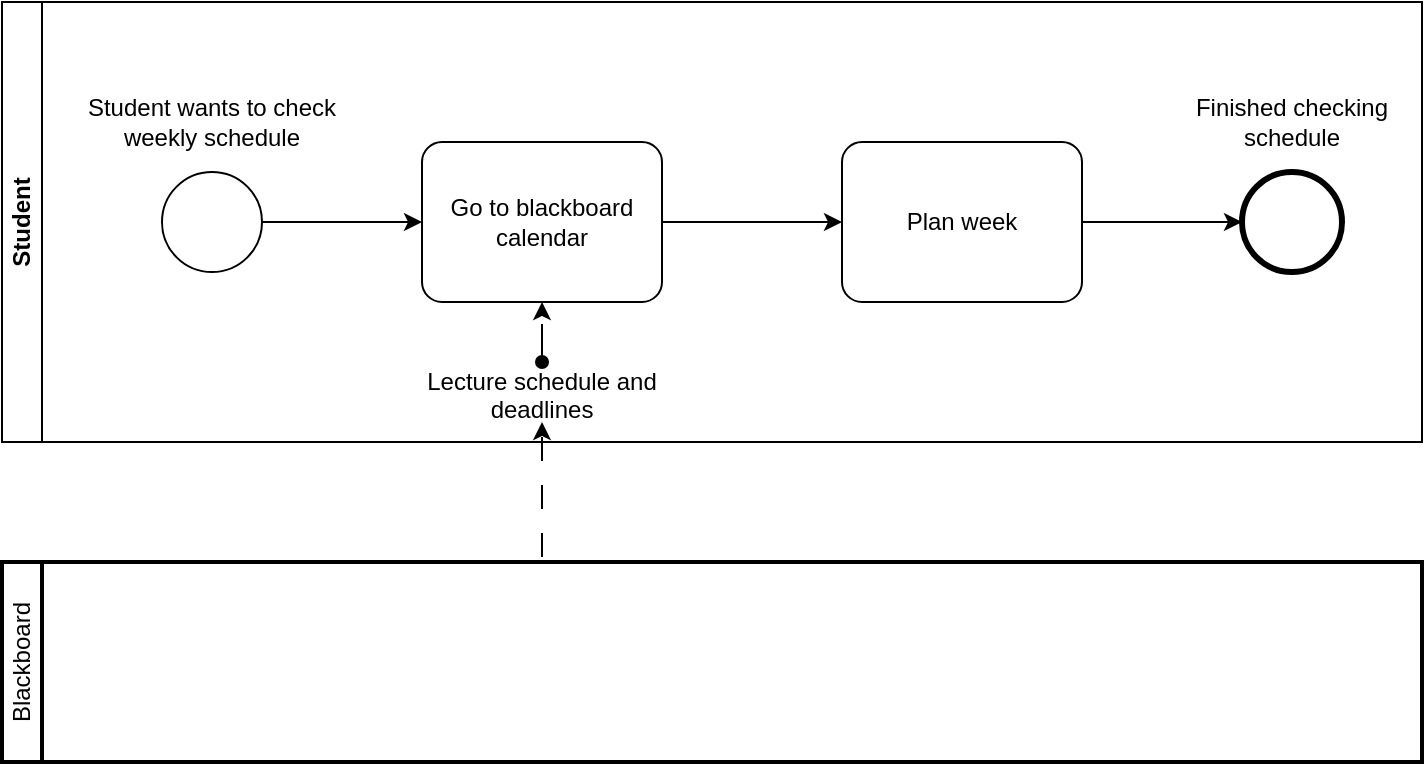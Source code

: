<mxfile version="22.0.8" type="device">
  <diagram name="Page-1" id="DJdL2kcr__wwFXiS8mvN">
    <mxGraphModel dx="1434" dy="790" grid="1" gridSize="10" guides="1" tooltips="1" connect="1" arrows="1" fold="1" page="1" pageScale="1" pageWidth="850" pageHeight="1100" math="0" shadow="0">
      <root>
        <mxCell id="0" />
        <mxCell id="1" parent="0" />
        <mxCell id="Llhk9cpAcjFQnYdJweaO-1" value="Student" style="swimlane;startSize=20;horizontal=0;html=1;whiteSpace=wrap;" parent="1" vertex="1">
          <mxGeometry x="40" y="80" width="710" height="220" as="geometry" />
        </mxCell>
        <mxCell id="Llhk9cpAcjFQnYdJweaO-2" value="" style="points=[[0.145,0.145,0],[0.5,0,0],[0.855,0.145,0],[1,0.5,0],[0.855,0.855,0],[0.5,1,0],[0.145,0.855,0],[0,0.5,0]];shape=mxgraph.bpmn.event;html=1;verticalLabelPosition=bottom;labelBackgroundColor=#ffffff;verticalAlign=top;align=center;perimeter=ellipsePerimeter;outlineConnect=0;aspect=fixed;outline=standard;symbol=general;" parent="Llhk9cpAcjFQnYdJweaO-1" vertex="1">
          <mxGeometry x="80" y="85" width="50" height="50" as="geometry" />
        </mxCell>
        <UserObject label="Student wants to check weekly schedule" placeholders="1" name="Variable" id="Llhk9cpAcjFQnYdJweaO-3">
          <mxCell style="text;html=1;strokeColor=none;fillColor=none;align=center;verticalAlign=middle;whiteSpace=wrap;overflow=hidden;" parent="Llhk9cpAcjFQnYdJweaO-1" vertex="1">
            <mxGeometry x="30" y="40" width="150" height="40" as="geometry" />
          </mxCell>
        </UserObject>
        <mxCell id="Llhk9cpAcjFQnYdJweaO-13" style="edgeStyle=orthogonalEdgeStyle;rounded=0;orthogonalLoop=1;jettySize=auto;html=1;entryX=0.5;entryY=1;entryDx=0;entryDy=0;entryPerimeter=0;dashed=1;dashPattern=12 12;startArrow=oval;startFill=1;" parent="Llhk9cpAcjFQnYdJweaO-1" source="Llhk9cpAcjFQnYdJweaO-14" target="Llhk9cpAcjFQnYdJweaO-4" edge="1">
          <mxGeometry relative="1" as="geometry">
            <mxPoint x="270" y="250" as="targetPoint" />
            <mxPoint x="270" y="280" as="sourcePoint" />
          </mxGeometry>
        </mxCell>
        <mxCell id="Llhk9cpAcjFQnYdJweaO-4" value="Go to blackboard calendar" style="points=[[0.25,0,0],[0.5,0,0],[0.75,0,0],[1,0.25,0],[1,0.5,0],[1,0.75,0],[0.75,1,0],[0.5,1,0],[0.25,1,0],[0,0.75,0],[0,0.5,0],[0,0.25,0]];shape=mxgraph.bpmn.task;whiteSpace=wrap;rectStyle=rounded;size=10;html=1;container=1;expand=0;collapsible=0;taskMarker=abstract;" parent="Llhk9cpAcjFQnYdJweaO-1" vertex="1">
          <mxGeometry x="210" y="70" width="120" height="80" as="geometry" />
        </mxCell>
        <mxCell id="Llhk9cpAcjFQnYdJweaO-5" style="edgeStyle=orthogonalEdgeStyle;rounded=0;orthogonalLoop=1;jettySize=auto;html=1;entryX=0;entryY=0.5;entryDx=0;entryDy=0;entryPerimeter=0;" parent="Llhk9cpAcjFQnYdJweaO-1" source="Llhk9cpAcjFQnYdJweaO-2" target="Llhk9cpAcjFQnYdJweaO-4" edge="1">
          <mxGeometry relative="1" as="geometry" />
        </mxCell>
        <mxCell id="Llhk9cpAcjFQnYdJweaO-9" style="edgeStyle=orthogonalEdgeStyle;rounded=0;orthogonalLoop=1;jettySize=auto;html=1;" parent="Llhk9cpAcjFQnYdJweaO-1" source="Llhk9cpAcjFQnYdJweaO-6" target="Llhk9cpAcjFQnYdJweaO-7" edge="1">
          <mxGeometry relative="1" as="geometry" />
        </mxCell>
        <mxCell id="Llhk9cpAcjFQnYdJweaO-6" value="Plan week" style="points=[[0.25,0,0],[0.5,0,0],[0.75,0,0],[1,0.25,0],[1,0.5,0],[1,0.75,0],[0.75,1,0],[0.5,1,0],[0.25,1,0],[0,0.75,0],[0,0.5,0],[0,0.25,0]];shape=mxgraph.bpmn.task;whiteSpace=wrap;rectStyle=rounded;size=10;html=1;container=1;expand=0;collapsible=0;taskMarker=abstract;" parent="Llhk9cpAcjFQnYdJweaO-1" vertex="1">
          <mxGeometry x="420" y="70" width="120" height="80" as="geometry" />
        </mxCell>
        <mxCell id="Llhk9cpAcjFQnYdJweaO-7" value="" style="points=[[0.145,0.145,0],[0.5,0,0],[0.855,0.145,0],[1,0.5,0],[0.855,0.855,0],[0.5,1,0],[0.145,0.855,0],[0,0.5,0]];shape=mxgraph.bpmn.event;html=1;verticalLabelPosition=bottom;labelBackgroundColor=#ffffff;verticalAlign=top;align=center;perimeter=ellipsePerimeter;outlineConnect=0;aspect=fixed;outline=end;symbol=terminate2;" parent="Llhk9cpAcjFQnYdJweaO-1" vertex="1">
          <mxGeometry x="620" y="85" width="50" height="50" as="geometry" />
        </mxCell>
        <mxCell id="Llhk9cpAcjFQnYdJweaO-8" style="edgeStyle=orthogonalEdgeStyle;rounded=0;orthogonalLoop=1;jettySize=auto;html=1;entryX=0;entryY=0.5;entryDx=0;entryDy=0;entryPerimeter=0;" parent="Llhk9cpAcjFQnYdJweaO-1" source="Llhk9cpAcjFQnYdJweaO-4" target="Llhk9cpAcjFQnYdJweaO-6" edge="1">
          <mxGeometry relative="1" as="geometry" />
        </mxCell>
        <mxCell id="Llhk9cpAcjFQnYdJweaO-15" value="" style="edgeStyle=orthogonalEdgeStyle;rounded=0;orthogonalLoop=1;jettySize=auto;html=1;entryX=0.5;entryY=1;entryDx=0;entryDy=0;entryPerimeter=0;dashed=1;dashPattern=12 12;startArrow=oval;startFill=1;" parent="Llhk9cpAcjFQnYdJweaO-1" target="Llhk9cpAcjFQnYdJweaO-14" edge="1">
          <mxGeometry relative="1" as="geometry">
            <mxPoint x="310" y="230" as="targetPoint" />
            <mxPoint x="310" y="360" as="sourcePoint" />
          </mxGeometry>
        </mxCell>
        <UserObject label="Lecture schedule and deadlines" placeholders="1" name="Variable" id="Llhk9cpAcjFQnYdJweaO-14">
          <mxCell style="text;html=1;strokeColor=none;fillColor=none;align=center;verticalAlign=middle;whiteSpace=wrap;overflow=hidden;" parent="Llhk9cpAcjFQnYdJweaO-1" vertex="1">
            <mxGeometry x="205" y="180" width="130" height="30" as="geometry" />
          </mxCell>
        </UserObject>
        <UserObject label="Finished checking schedule" placeholders="1" name="Variable" id="40c1D8rA1ojaVGwt_InR-1">
          <mxCell style="text;html=1;strokeColor=none;fillColor=none;align=center;verticalAlign=middle;whiteSpace=wrap;overflow=hidden;" vertex="1" parent="Llhk9cpAcjFQnYdJweaO-1">
            <mxGeometry x="580" y="40" width="130" height="40" as="geometry" />
          </mxCell>
        </UserObject>
        <mxCell id="Llhk9cpAcjFQnYdJweaO-11" value="" style="swimlane;html=1;startSize=20;fontStyle=0;collapsible=0;horizontal=0;swimlaneLine=1;swimlaneFillColor=#ffffff;strokeWidth=2;whiteSpace=wrap;" parent="1" vertex="1">
          <mxGeometry x="40" y="360" width="710" height="100" as="geometry" />
        </mxCell>
        <UserObject label="Blackboard" placeholders="1" name="Variable" id="Llhk9cpAcjFQnYdJweaO-12">
          <mxCell style="text;html=1;strokeColor=none;fillColor=none;align=center;verticalAlign=middle;whiteSpace=wrap;overflow=hidden;rotation=-90;" parent="Llhk9cpAcjFQnYdJweaO-11" vertex="1">
            <mxGeometry x="-30" y="40" width="80" height="20" as="geometry" />
          </mxCell>
        </UserObject>
      </root>
    </mxGraphModel>
  </diagram>
</mxfile>
